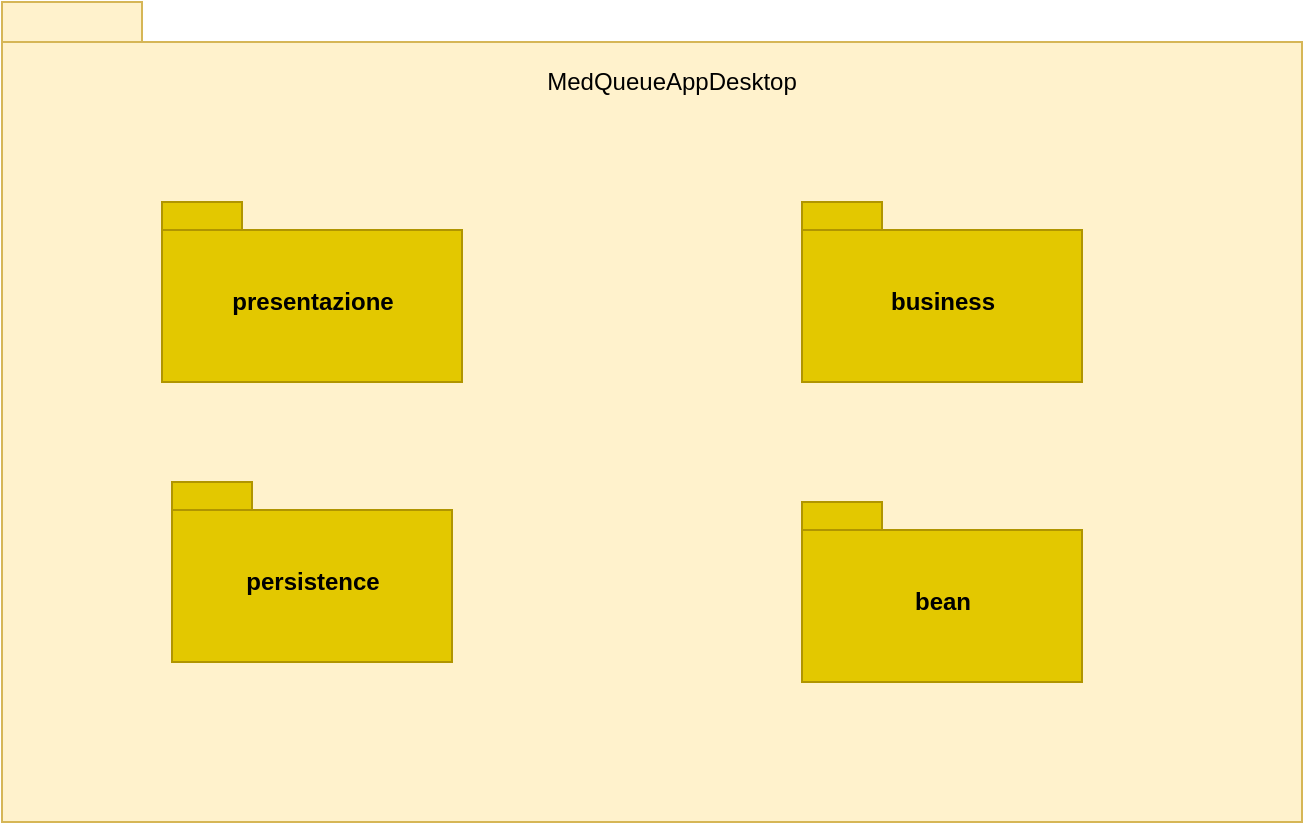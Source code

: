 <mxfile version="13.9.5" type="device"><diagram id="Q1mo6YhBjObfT2knx305" name="Pagina-1"><mxGraphModel dx="857" dy="642" grid="1" gridSize="10" guides="1" tooltips="1" connect="1" arrows="1" fold="1" page="1" pageScale="1" pageWidth="827" pageHeight="1169" math="0" shadow="0"><root><mxCell id="0"/><mxCell id="1" parent="0"/><mxCell id="H8up62LFvIbN9ljGC1Kn-1" value="" style="shape=folder;fontStyle=1;spacingTop=10;tabWidth=70;tabHeight=20;tabPosition=left;html=1;fillColor=#fff2cc;strokeColor=#d6b656;" parent="1" vertex="1"><mxGeometry x="120" y="140" width="650" height="410" as="geometry"/></mxCell><mxCell id="H8up62LFvIbN9ljGC1Kn-2" value="MedQueueAppDesktop" style="text;html=1;strokeColor=none;fillColor=none;align=center;verticalAlign=middle;whiteSpace=wrap;rounded=0;" parent="1" vertex="1"><mxGeometry x="435" y="170" width="40" height="20" as="geometry"/></mxCell><mxCell id="H8up62LFvIbN9ljGC1Kn-3" value="&lt;font color=&quot;#000000&quot;&gt;presentazione&lt;/font&gt;" style="shape=folder;fontStyle=1;spacingTop=10;tabWidth=40;tabHeight=14;tabPosition=left;html=1;fillColor=#e3c800;strokeColor=#B09500;fontColor=#ffffff;" parent="1" vertex="1"><mxGeometry x="200" y="240" width="150" height="90" as="geometry"/></mxCell><mxCell id="H8up62LFvIbN9ljGC1Kn-4" value="&lt;font color=&quot;#000000&quot;&gt;business&lt;/font&gt;" style="shape=folder;fontStyle=1;spacingTop=10;tabWidth=40;tabHeight=14;tabPosition=left;html=1;fillColor=#e3c800;strokeColor=#B09500;fontColor=#ffffff;" parent="1" vertex="1"><mxGeometry x="520" y="240" width="140" height="90" as="geometry"/></mxCell><mxCell id="H8up62LFvIbN9ljGC1Kn-5" value="&lt;font color=&quot;#000000&quot;&gt;persistence&lt;/font&gt;" style="shape=folder;fontStyle=1;spacingTop=10;tabWidth=40;tabHeight=14;tabPosition=left;html=1;fillColor=#e3c800;strokeColor=#B09500;fontColor=#ffffff;" parent="1" vertex="1"><mxGeometry x="205" y="380" width="140" height="90" as="geometry"/></mxCell><mxCell id="H8up62LFvIbN9ljGC1Kn-6" value="&lt;font color=&quot;#000000&quot;&gt;bean&lt;/font&gt;" style="shape=folder;fontStyle=1;spacingTop=10;tabWidth=40;tabHeight=14;tabPosition=left;html=1;fillColor=#e3c800;strokeColor=#B09500;fontColor=#ffffff;" parent="1" vertex="1"><mxGeometry x="520" y="390" width="140" height="90" as="geometry"/></mxCell></root></mxGraphModel></diagram></mxfile>